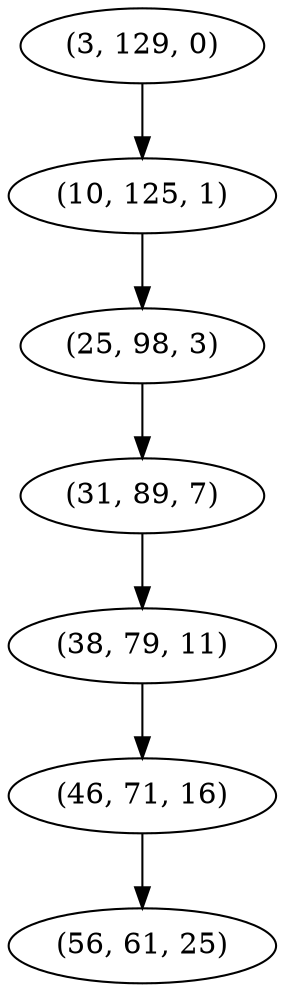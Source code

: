 digraph tree {
    "(3, 129, 0)";
    "(10, 125, 1)";
    "(25, 98, 3)";
    "(31, 89, 7)";
    "(38, 79, 11)";
    "(46, 71, 16)";
    "(56, 61, 25)";
    "(3, 129, 0)" -> "(10, 125, 1)";
    "(10, 125, 1)" -> "(25, 98, 3)";
    "(25, 98, 3)" -> "(31, 89, 7)";
    "(31, 89, 7)" -> "(38, 79, 11)";
    "(38, 79, 11)" -> "(46, 71, 16)";
    "(46, 71, 16)" -> "(56, 61, 25)";
}
